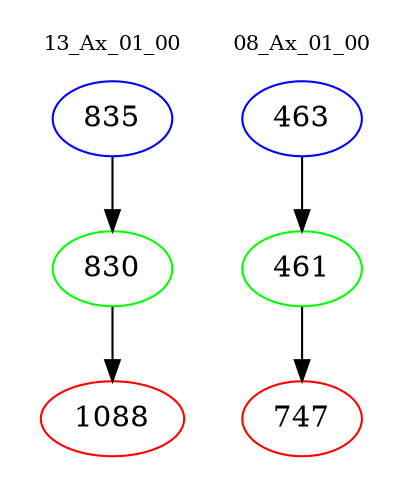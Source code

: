 digraph{
subgraph cluster_0 {
color = white
label = "13_Ax_01_00";
fontsize=10;
T0_835 [label="835", color="blue"]
T0_835 -> T0_830 [color="black"]
T0_830 [label="830", color="green"]
T0_830 -> T0_1088 [color="black"]
T0_1088 [label="1088", color="red"]
}
subgraph cluster_1 {
color = white
label = "08_Ax_01_00";
fontsize=10;
T1_463 [label="463", color="blue"]
T1_463 -> T1_461 [color="black"]
T1_461 [label="461", color="green"]
T1_461 -> T1_747 [color="black"]
T1_747 [label="747", color="red"]
}
}
